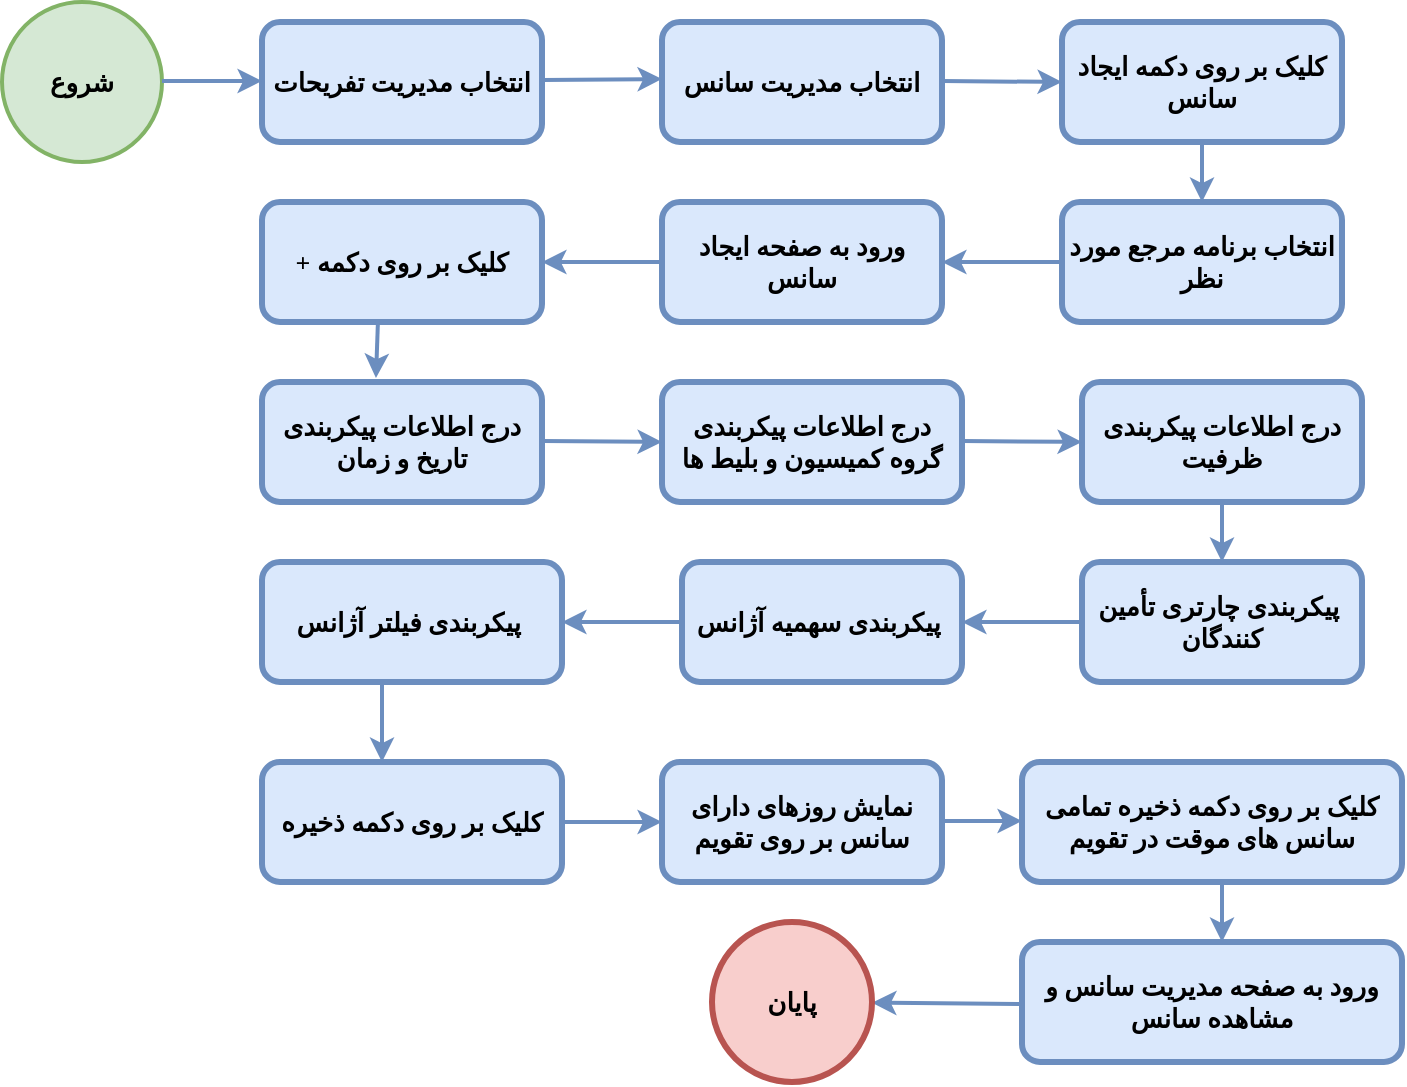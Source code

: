 <mxfile version="20.3.0" type="device"><diagram id="iSRwkLQk4H3rGOxYF-WZ" name="Page-1"><mxGraphModel dx="1422" dy="705" grid="1" gridSize="10" guides="1" tooltips="1" connect="1" arrows="1" fold="1" page="1" pageScale="1" pageWidth="850" pageHeight="1100" math="0" shadow="0"><root><mxCell id="0"/><mxCell id="1" parent="0"/><mxCell id="uIRYW6FjV7TwHi5n0ClA-1" value="&lt;b&gt;&lt;font style=&quot;font-size: 13px;&quot; face=&quot;Tahoma&quot;&gt;شروع&lt;/font&gt;&lt;/b&gt;" style="ellipse;whiteSpace=wrap;html=1;aspect=fixed;fillColor=#d5e8d4;strokeColor=#82b366;strokeWidth=2;" parent="1" vertex="1"><mxGeometry x="70" y="50" width="80" height="80" as="geometry"/></mxCell><mxCell id="uIRYW6FjV7TwHi5n0ClA-3" value="&lt;b&gt;انتخاب مدیریت تفریحات&lt;/b&gt;" style="rounded=1;whiteSpace=wrap;html=1;strokeWidth=3;fontFamily=Tahoma;fontSize=13;fillColor=#dae8fc;strokeColor=#6c8ebf;" parent="1" vertex="1"><mxGeometry x="200" y="60" width="140" height="60" as="geometry"/></mxCell><mxCell id="uIRYW6FjV7TwHi5n0ClA-9" value="&lt;b&gt;انتخاب مدیریت سانس&lt;/b&gt;" style="rounded=1;whiteSpace=wrap;html=1;strokeWidth=3;fontFamily=Tahoma;fontSize=13;fillColor=#dae8fc;strokeColor=#6c8ebf;" parent="1" vertex="1"><mxGeometry x="400" y="60" width="140" height="60" as="geometry"/></mxCell><mxCell id="NwFDOqmbAXSpzP7FPJ7M-5" style="edgeStyle=orthogonalEdgeStyle;rounded=0;orthogonalLoop=1;jettySize=auto;html=1;exitX=0.5;exitY=1;exitDx=0;exitDy=0;entryX=0.5;entryY=0;entryDx=0;entryDy=0;fontSize=13;fontFamily=Tahoma;strokeColor=#6c8ebf;strokeWidth=2;fillColor=#dae8fc;" edge="1" parent="1" source="uIRYW6FjV7TwHi5n0ClA-10" target="uIRYW6FjV7TwHi5n0ClA-15"><mxGeometry relative="1" as="geometry"/></mxCell><mxCell id="uIRYW6FjV7TwHi5n0ClA-10" value="&lt;b&gt;کلیک بر روی دکمه ایجاد سانس&lt;/b&gt;" style="rounded=1;whiteSpace=wrap;html=1;strokeWidth=3;fontFamily=Tahoma;fontSize=13;fillColor=#dae8fc;strokeColor=#6c8ebf;" parent="1" vertex="1"><mxGeometry x="600" y="60" width="140" height="60" as="geometry"/></mxCell><mxCell id="NwFDOqmbAXSpzP7FPJ7M-1" style="edgeStyle=orthogonalEdgeStyle;rounded=0;orthogonalLoop=1;jettySize=auto;html=1;exitX=0;exitY=0.5;exitDx=0;exitDy=0;entryX=1;entryY=0.5;entryDx=0;entryDy=0;fontSize=13;fontFamily=Tahoma;strokeColor=#6c8ebf;strokeWidth=2;fillColor=#dae8fc;" edge="1" parent="1" source="uIRYW6FjV7TwHi5n0ClA-15" target="uIRYW6FjV7TwHi5n0ClA-16"><mxGeometry relative="1" as="geometry"/></mxCell><mxCell id="uIRYW6FjV7TwHi5n0ClA-15" value="&lt;b&gt;انتخاب برنامه مرجع مورد نظر&lt;/b&gt;" style="rounded=1;whiteSpace=wrap;html=1;strokeWidth=3;fontFamily=Tahoma;fontSize=13;fillColor=#dae8fc;strokeColor=#6c8ebf;" parent="1" vertex="1"><mxGeometry x="600" y="150" width="140" height="60" as="geometry"/></mxCell><mxCell id="NwFDOqmbAXSpzP7FPJ7M-2" style="edgeStyle=orthogonalEdgeStyle;rounded=0;orthogonalLoop=1;jettySize=auto;html=1;exitX=0;exitY=0.5;exitDx=0;exitDy=0;entryX=1;entryY=0.5;entryDx=0;entryDy=0;fontSize=13;fontFamily=Tahoma;strokeColor=#6c8ebf;strokeWidth=2;fillColor=#dae8fc;" edge="1" parent="1" source="uIRYW6FjV7TwHi5n0ClA-16" target="uIRYW6FjV7TwHi5n0ClA-18"><mxGeometry relative="1" as="geometry"/></mxCell><mxCell id="uIRYW6FjV7TwHi5n0ClA-16" value="&lt;b&gt;ورود به صفحه ایجاد سانس&lt;/b&gt;" style="rounded=1;whiteSpace=wrap;html=1;strokeWidth=3;fontFamily=Tahoma;fontSize=13;fillColor=#dae8fc;strokeColor=#6c8ebf;" parent="1" vertex="1"><mxGeometry x="400" y="150" width="140" height="60" as="geometry"/></mxCell><mxCell id="uIRYW6FjV7TwHi5n0ClA-18" value="&lt;b&gt;کلیک بر روی دکمه +&lt;/b&gt;" style="rounded=1;whiteSpace=wrap;html=1;strokeWidth=3;fontFamily=Tahoma;fontSize=13;fillColor=#dae8fc;strokeColor=#6c8ebf;textDirection=rtl;" parent="1" vertex="1"><mxGeometry x="200" y="150" width="140" height="60" as="geometry"/></mxCell><mxCell id="uIRYW6FjV7TwHi5n0ClA-19" value="&lt;b&gt;درج اطلاعات پیکربندی تاریخ و زمان&lt;/b&gt;" style="rounded=1;whiteSpace=wrap;html=1;strokeWidth=3;fontFamily=Tahoma;fontSize=13;fillColor=#dae8fc;strokeColor=#6c8ebf;textDirection=rtl;" parent="1" vertex="1"><mxGeometry x="200" y="240" width="140" height="60" as="geometry"/></mxCell><mxCell id="uIRYW6FjV7TwHi5n0ClA-20" value="&lt;b&gt;درج اطلاعات پیکربندی گروه کمیسیون و بلیط ها&lt;/b&gt;" style="rounded=1;whiteSpace=wrap;html=1;strokeWidth=3;fontFamily=Tahoma;fontSize=13;fillColor=#dae8fc;strokeColor=#6c8ebf;textDirection=rtl;" parent="1" vertex="1"><mxGeometry x="400" y="240" width="150" height="60" as="geometry"/></mxCell><mxCell id="NwFDOqmbAXSpzP7FPJ7M-6" style="edgeStyle=orthogonalEdgeStyle;rounded=0;orthogonalLoop=1;jettySize=auto;html=1;exitX=0.5;exitY=1;exitDx=0;exitDy=0;entryX=0.5;entryY=0;entryDx=0;entryDy=0;fontSize=13;fontFamily=Tahoma;strokeColor=#6c8ebf;strokeWidth=2;fillColor=#dae8fc;" edge="1" parent="1" source="uIRYW6FjV7TwHi5n0ClA-21" target="uIRYW6FjV7TwHi5n0ClA-27"><mxGeometry relative="1" as="geometry"/></mxCell><mxCell id="uIRYW6FjV7TwHi5n0ClA-21" value="&lt;b&gt;درج اطلاعات پیکربندی ظرفیت&lt;/b&gt;" style="rounded=1;whiteSpace=wrap;html=1;strokeWidth=3;fontFamily=Tahoma;fontSize=13;fillColor=#dae8fc;strokeColor=#6c8ebf;textDirection=rtl;" parent="1" vertex="1"><mxGeometry x="610" y="240" width="140" height="60" as="geometry"/></mxCell><mxCell id="NwFDOqmbAXSpzP7FPJ7M-3" style="edgeStyle=orthogonalEdgeStyle;rounded=0;orthogonalLoop=1;jettySize=auto;html=1;exitX=0;exitY=0.5;exitDx=0;exitDy=0;entryX=1;entryY=0.5;entryDx=0;entryDy=0;fontSize=13;fontFamily=Tahoma;strokeColor=#6c8ebf;strokeWidth=2;fillColor=#dae8fc;" edge="1" parent="1" source="uIRYW6FjV7TwHi5n0ClA-27" target="uIRYW6FjV7TwHi5n0ClA-28"><mxGeometry relative="1" as="geometry"/></mxCell><mxCell id="uIRYW6FjV7TwHi5n0ClA-27" value="&lt;b&gt;&amp;nbsp;پیکربندی چارتری تأمین کنندگان&lt;/b&gt;" style="rounded=1;whiteSpace=wrap;html=1;strokeWidth=3;fontFamily=Tahoma;fontSize=13;fillColor=#dae8fc;strokeColor=#6c8ebf;textDirection=rtl;" parent="1" vertex="1"><mxGeometry x="610" y="330" width="140" height="60" as="geometry"/></mxCell><mxCell id="NwFDOqmbAXSpzP7FPJ7M-4" style="edgeStyle=orthogonalEdgeStyle;rounded=0;orthogonalLoop=1;jettySize=auto;html=1;exitX=0;exitY=0.5;exitDx=0;exitDy=0;entryX=1;entryY=0.5;entryDx=0;entryDy=0;fontSize=13;fontFamily=Tahoma;strokeColor=#6c8ebf;strokeWidth=2;fillColor=#dae8fc;" edge="1" parent="1" source="uIRYW6FjV7TwHi5n0ClA-28" target="uIRYW6FjV7TwHi5n0ClA-29"><mxGeometry relative="1" as="geometry"/></mxCell><mxCell id="uIRYW6FjV7TwHi5n0ClA-28" value="&lt;b&gt;&amp;nbsp;پیکربندی سهمیه آژانس&lt;/b&gt;" style="rounded=1;whiteSpace=wrap;html=1;strokeWidth=3;fontFamily=Tahoma;fontSize=13;fillColor=#dae8fc;strokeColor=#6c8ebf;textDirection=rtl;" parent="1" vertex="1"><mxGeometry x="410" y="330" width="140" height="60" as="geometry"/></mxCell><mxCell id="uIRYW6FjV7TwHi5n0ClA-29" value="&lt;b&gt;&amp;nbsp;پیکربندی فیلتر آژانس&lt;/b&gt;" style="rounded=1;whiteSpace=wrap;html=1;strokeWidth=3;fontFamily=Tahoma;fontSize=13;fillColor=#dae8fc;strokeColor=#6c8ebf;textDirection=rtl;" parent="1" vertex="1"><mxGeometry x="200" y="330" width="150" height="60" as="geometry"/></mxCell><mxCell id="uIRYW6FjV7TwHi5n0ClA-30" value="" style="endArrow=classic;html=1;rounded=0;strokeWidth=2;fontFamily=Tahoma;fontSize=13;fillColor=#dae8fc;strokeColor=#6c8ebf;" parent="1" edge="1"><mxGeometry width="50" height="50" relative="1" as="geometry"><mxPoint x="260" y="390" as="sourcePoint"/><mxPoint x="260" y="430" as="targetPoint"/></mxGeometry></mxCell><mxCell id="uIRYW6FjV7TwHi5n0ClA-31" value="&lt;b&gt;کلیک بر روی دکمه ذخیره&lt;/b&gt;" style="rounded=1;whiteSpace=wrap;html=1;strokeWidth=3;fontFamily=Tahoma;fontSize=13;fillColor=#dae8fc;strokeColor=#6c8ebf;textDirection=rtl;" parent="1" vertex="1"><mxGeometry x="200" y="430" width="150" height="60" as="geometry"/></mxCell><mxCell id="uIRYW6FjV7TwHi5n0ClA-32" value="" style="endArrow=classic;html=1;rounded=0;strokeWidth=2;fontFamily=Tahoma;fontSize=13;fillColor=#dae8fc;strokeColor=#6c8ebf;" parent="1" edge="1"><mxGeometry width="50" height="50" relative="1" as="geometry"><mxPoint x="350" y="460" as="sourcePoint"/><mxPoint x="400" y="460" as="targetPoint"/></mxGeometry></mxCell><mxCell id="uIRYW6FjV7TwHi5n0ClA-33" value="" style="endArrow=classic;html=1;rounded=0;strokeWidth=2;fontFamily=Tahoma;fontSize=13;fillColor=#dae8fc;strokeColor=#6c8ebf;" parent="1" edge="1"><mxGeometry width="50" height="50" relative="1" as="geometry"><mxPoint x="530" y="459.5" as="sourcePoint"/><mxPoint x="580" y="459.5" as="targetPoint"/></mxGeometry></mxCell><mxCell id="uIRYW6FjV7TwHi5n0ClA-34" value="" style="endArrow=classic;html=1;rounded=0;strokeWidth=2;fontFamily=Tahoma;fontSize=13;fillColor=#dae8fc;strokeColor=#6c8ebf;" parent="1" edge="1"><mxGeometry width="50" height="50" relative="1" as="geometry"><mxPoint x="680" y="490" as="sourcePoint"/><mxPoint x="680" y="520" as="targetPoint"/></mxGeometry></mxCell><mxCell id="uIRYW6FjV7TwHi5n0ClA-35" value="" style="endArrow=classic;html=1;rounded=0;strokeWidth=2;fontFamily=Tahoma;fontSize=13;fillColor=#dae8fc;strokeColor=#6c8ebf;" parent="1" target="uIRYW6FjV7TwHi5n0ClA-39" edge="1"><mxGeometry width="50" height="50" relative="1" as="geometry"><mxPoint x="580" y="551" as="sourcePoint"/><mxPoint x="540" y="551" as="targetPoint"/></mxGeometry></mxCell><mxCell id="uIRYW6FjV7TwHi5n0ClA-36" value="&lt;b&gt;نمایش روزهای دارای سانس بر روی تقویم&lt;/b&gt;" style="rounded=1;whiteSpace=wrap;html=1;strokeWidth=3;fontFamily=Tahoma;fontSize=13;fillColor=#dae8fc;strokeColor=#6c8ebf;textDirection=rtl;" parent="1" vertex="1"><mxGeometry x="400" y="430" width="140" height="60" as="geometry"/></mxCell><mxCell id="uIRYW6FjV7TwHi5n0ClA-37" value="&lt;b&gt;کلیک بر روی دکمه ذخیره تمامی سانس های موقت در تقویم&lt;/b&gt;" style="rounded=1;whiteSpace=wrap;html=1;strokeWidth=3;fontFamily=Tahoma;fontSize=13;fillColor=#dae8fc;strokeColor=#6c8ebf;textDirection=rtl;" parent="1" vertex="1"><mxGeometry x="580" y="430" width="190" height="60" as="geometry"/></mxCell><mxCell id="uIRYW6FjV7TwHi5n0ClA-38" value="&lt;b&gt;ورود به صفحه مدیریت سانس و مشاهده سانس&lt;/b&gt;" style="rounded=1;whiteSpace=wrap;html=1;strokeWidth=3;fontFamily=Tahoma;fontSize=13;fillColor=#dae8fc;strokeColor=#6c8ebf;textDirection=rtl;" parent="1" vertex="1"><mxGeometry x="580" y="520" width="190" height="60" as="geometry"/></mxCell><mxCell id="uIRYW6FjV7TwHi5n0ClA-39" value="&lt;b&gt;پایان&lt;/b&gt;" style="ellipse;whiteSpace=wrap;html=1;aspect=fixed;strokeWidth=3;fontFamily=Tahoma;fontSize=13;fillColor=#f8cecc;strokeColor=#b85450;" parent="1" vertex="1"><mxGeometry x="425" y="510" width="80" height="80" as="geometry"/></mxCell><mxCell id="uIRYW6FjV7TwHi5n0ClA-40" value="" style="endArrow=classic;html=1;rounded=0;strokeWidth=2;fontFamily=Tahoma;fontSize=13;fillColor=#dae8fc;strokeColor=#6c8ebf;" parent="1" edge="1"><mxGeometry width="50" height="50" relative="1" as="geometry"><mxPoint x="150" y="89.5" as="sourcePoint"/><mxPoint x="200" y="89.5" as="targetPoint"/></mxGeometry></mxCell><mxCell id="uIRYW6FjV7TwHi5n0ClA-44" value="" style="endArrow=classic;html=1;rounded=0;strokeWidth=2;fontFamily=Tahoma;fontSize=13;fillColor=#dae8fc;strokeColor=#6c8ebf;exitX=1;exitY=0.5;exitDx=0;exitDy=0;" parent="1" edge="1"><mxGeometry width="50" height="50" relative="1" as="geometry"><mxPoint x="340" y="89" as="sourcePoint"/><mxPoint x="400" y="88.5" as="targetPoint"/></mxGeometry></mxCell><mxCell id="uIRYW6FjV7TwHi5n0ClA-45" value="" style="endArrow=classic;html=1;rounded=0;strokeWidth=2;fontFamily=Tahoma;fontSize=13;fillColor=#dae8fc;strokeColor=#6c8ebf;entryX=0;entryY=0.5;entryDx=0;entryDy=0;" parent="1" target="uIRYW6FjV7TwHi5n0ClA-10" edge="1"><mxGeometry width="50" height="50" relative="1" as="geometry"><mxPoint x="540" y="89.5" as="sourcePoint"/><mxPoint x="590" y="89.5" as="targetPoint"/></mxGeometry></mxCell><mxCell id="uIRYW6FjV7TwHi5n0ClA-48" value="" style="endArrow=classic;html=1;rounded=0;strokeWidth=2;fontFamily=Tahoma;fontSize=13;fillColor=#dae8fc;strokeColor=#6c8ebf;entryX=0.407;entryY=-0.033;entryDx=0;entryDy=0;entryPerimeter=0;" parent="1" target="uIRYW6FjV7TwHi5n0ClA-19" edge="1"><mxGeometry width="50" height="50" relative="1" as="geometry"><mxPoint x="258" y="209" as="sourcePoint"/><mxPoint x="259.04" y="238.02" as="targetPoint"/></mxGeometry></mxCell><mxCell id="uIRYW6FjV7TwHi5n0ClA-49" value="" style="endArrow=classic;html=1;rounded=0;strokeWidth=2;fontFamily=Tahoma;fontSize=13;fillColor=#dae8fc;strokeColor=#6c8ebf;entryX=0;entryY=0.5;entryDx=0;entryDy=0;" parent="1" target="uIRYW6FjV7TwHi5n0ClA-20" edge="1"><mxGeometry width="50" height="50" relative="1" as="geometry"><mxPoint x="340" y="269.5" as="sourcePoint"/><mxPoint x="390" y="269.5" as="targetPoint"/></mxGeometry></mxCell><mxCell id="uIRYW6FjV7TwHi5n0ClA-51" value="" style="endArrow=classic;html=1;rounded=0;strokeWidth=2;fontFamily=Tahoma;fontSize=13;fillColor=#dae8fc;strokeColor=#6c8ebf;entryX=0;entryY=0.5;entryDx=0;entryDy=0;" parent="1" target="uIRYW6FjV7TwHi5n0ClA-21" edge="1"><mxGeometry width="50" height="50" relative="1" as="geometry"><mxPoint x="550" y="269.5" as="sourcePoint"/><mxPoint x="600" y="269.5" as="targetPoint"/></mxGeometry></mxCell></root></mxGraphModel></diagram></mxfile>